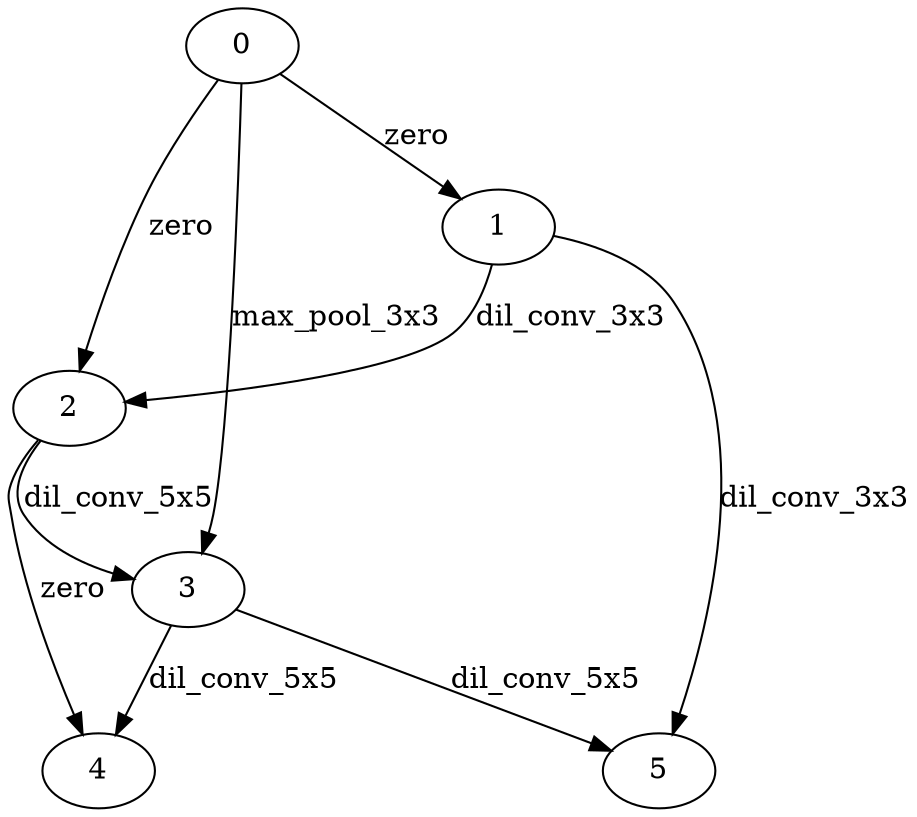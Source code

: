 digraph reduction_cell_7 {
	0 -> 1 [label=zero]
	1 -> 2 [label=dil_conv_3x3]
	0 -> 2 [label=zero]
	0 -> 3 [label=max_pool_3x3]
	2 -> 3 [label=dil_conv_5x5]
	2 -> 4 [label=zero]
	3 -> 4 [label=dil_conv_5x5]
	1 -> 5 [label=dil_conv_3x3]
	3 -> 5 [label=dil_conv_5x5]
}
